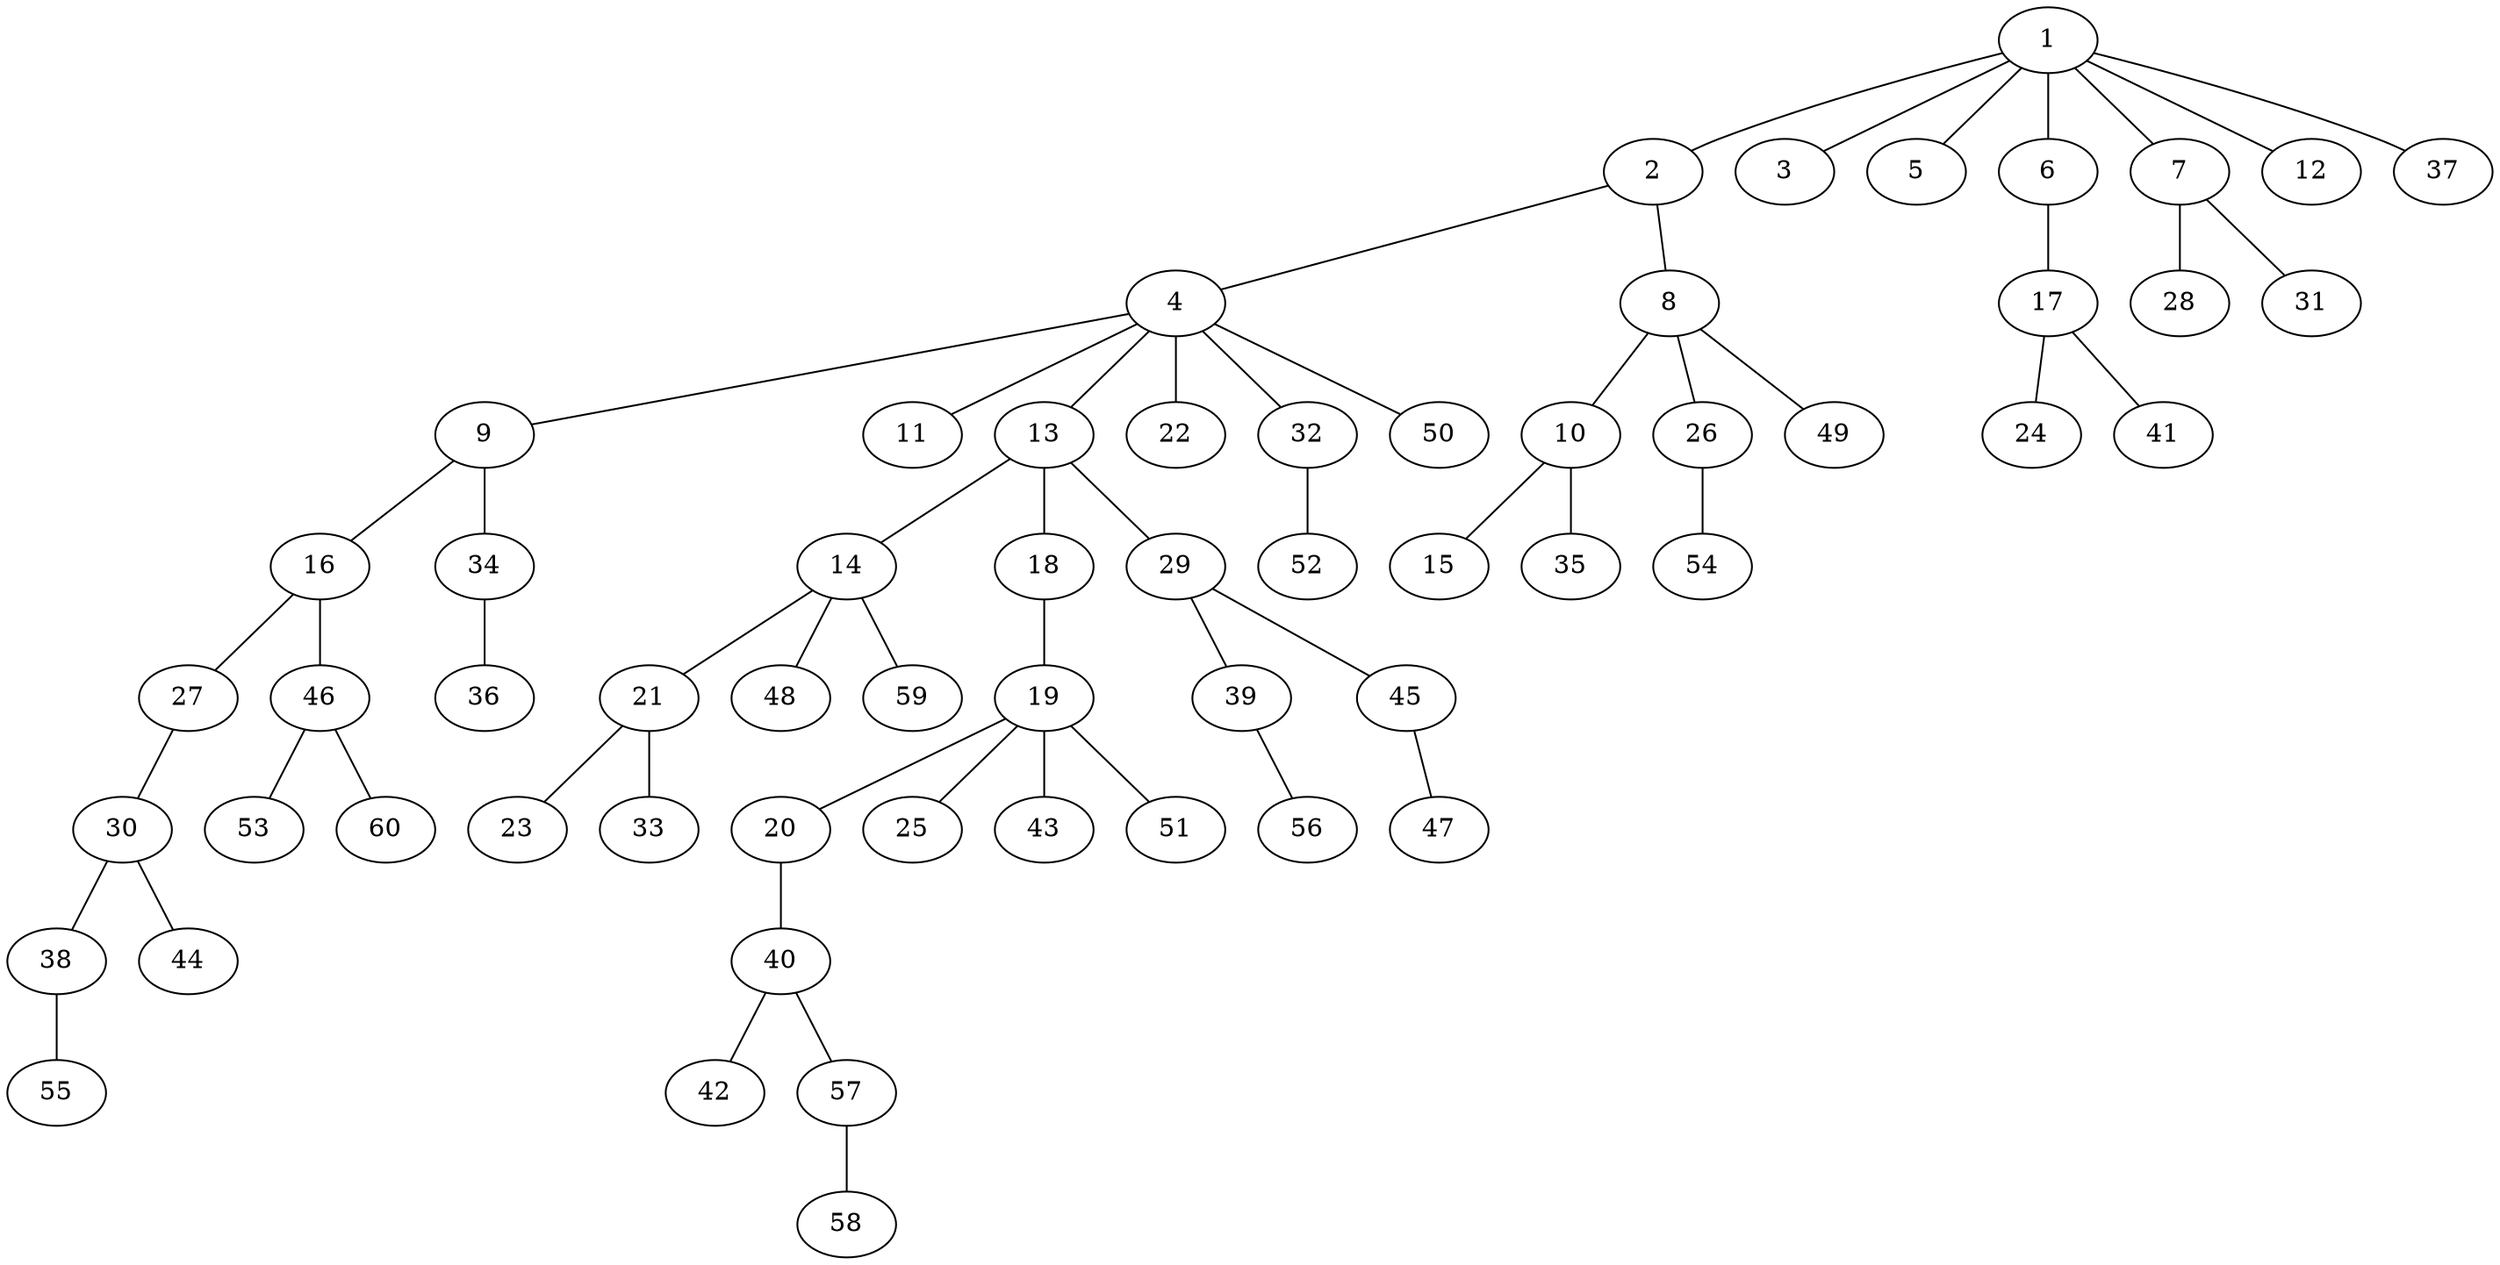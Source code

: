 graph graphname {1--2
1--3
1--5
1--6
1--7
1--12
1--37
2--4
2--8
4--9
4--11
4--13
4--22
4--32
4--50
6--17
7--28
7--31
8--10
8--26
8--49
9--16
9--34
10--15
10--35
13--14
13--18
13--29
14--21
14--48
14--59
16--27
16--46
17--24
17--41
18--19
19--20
19--25
19--43
19--51
20--40
21--23
21--33
26--54
27--30
29--39
29--45
30--38
30--44
32--52
34--36
38--55
39--56
40--42
40--57
45--47
46--53
46--60
57--58
}